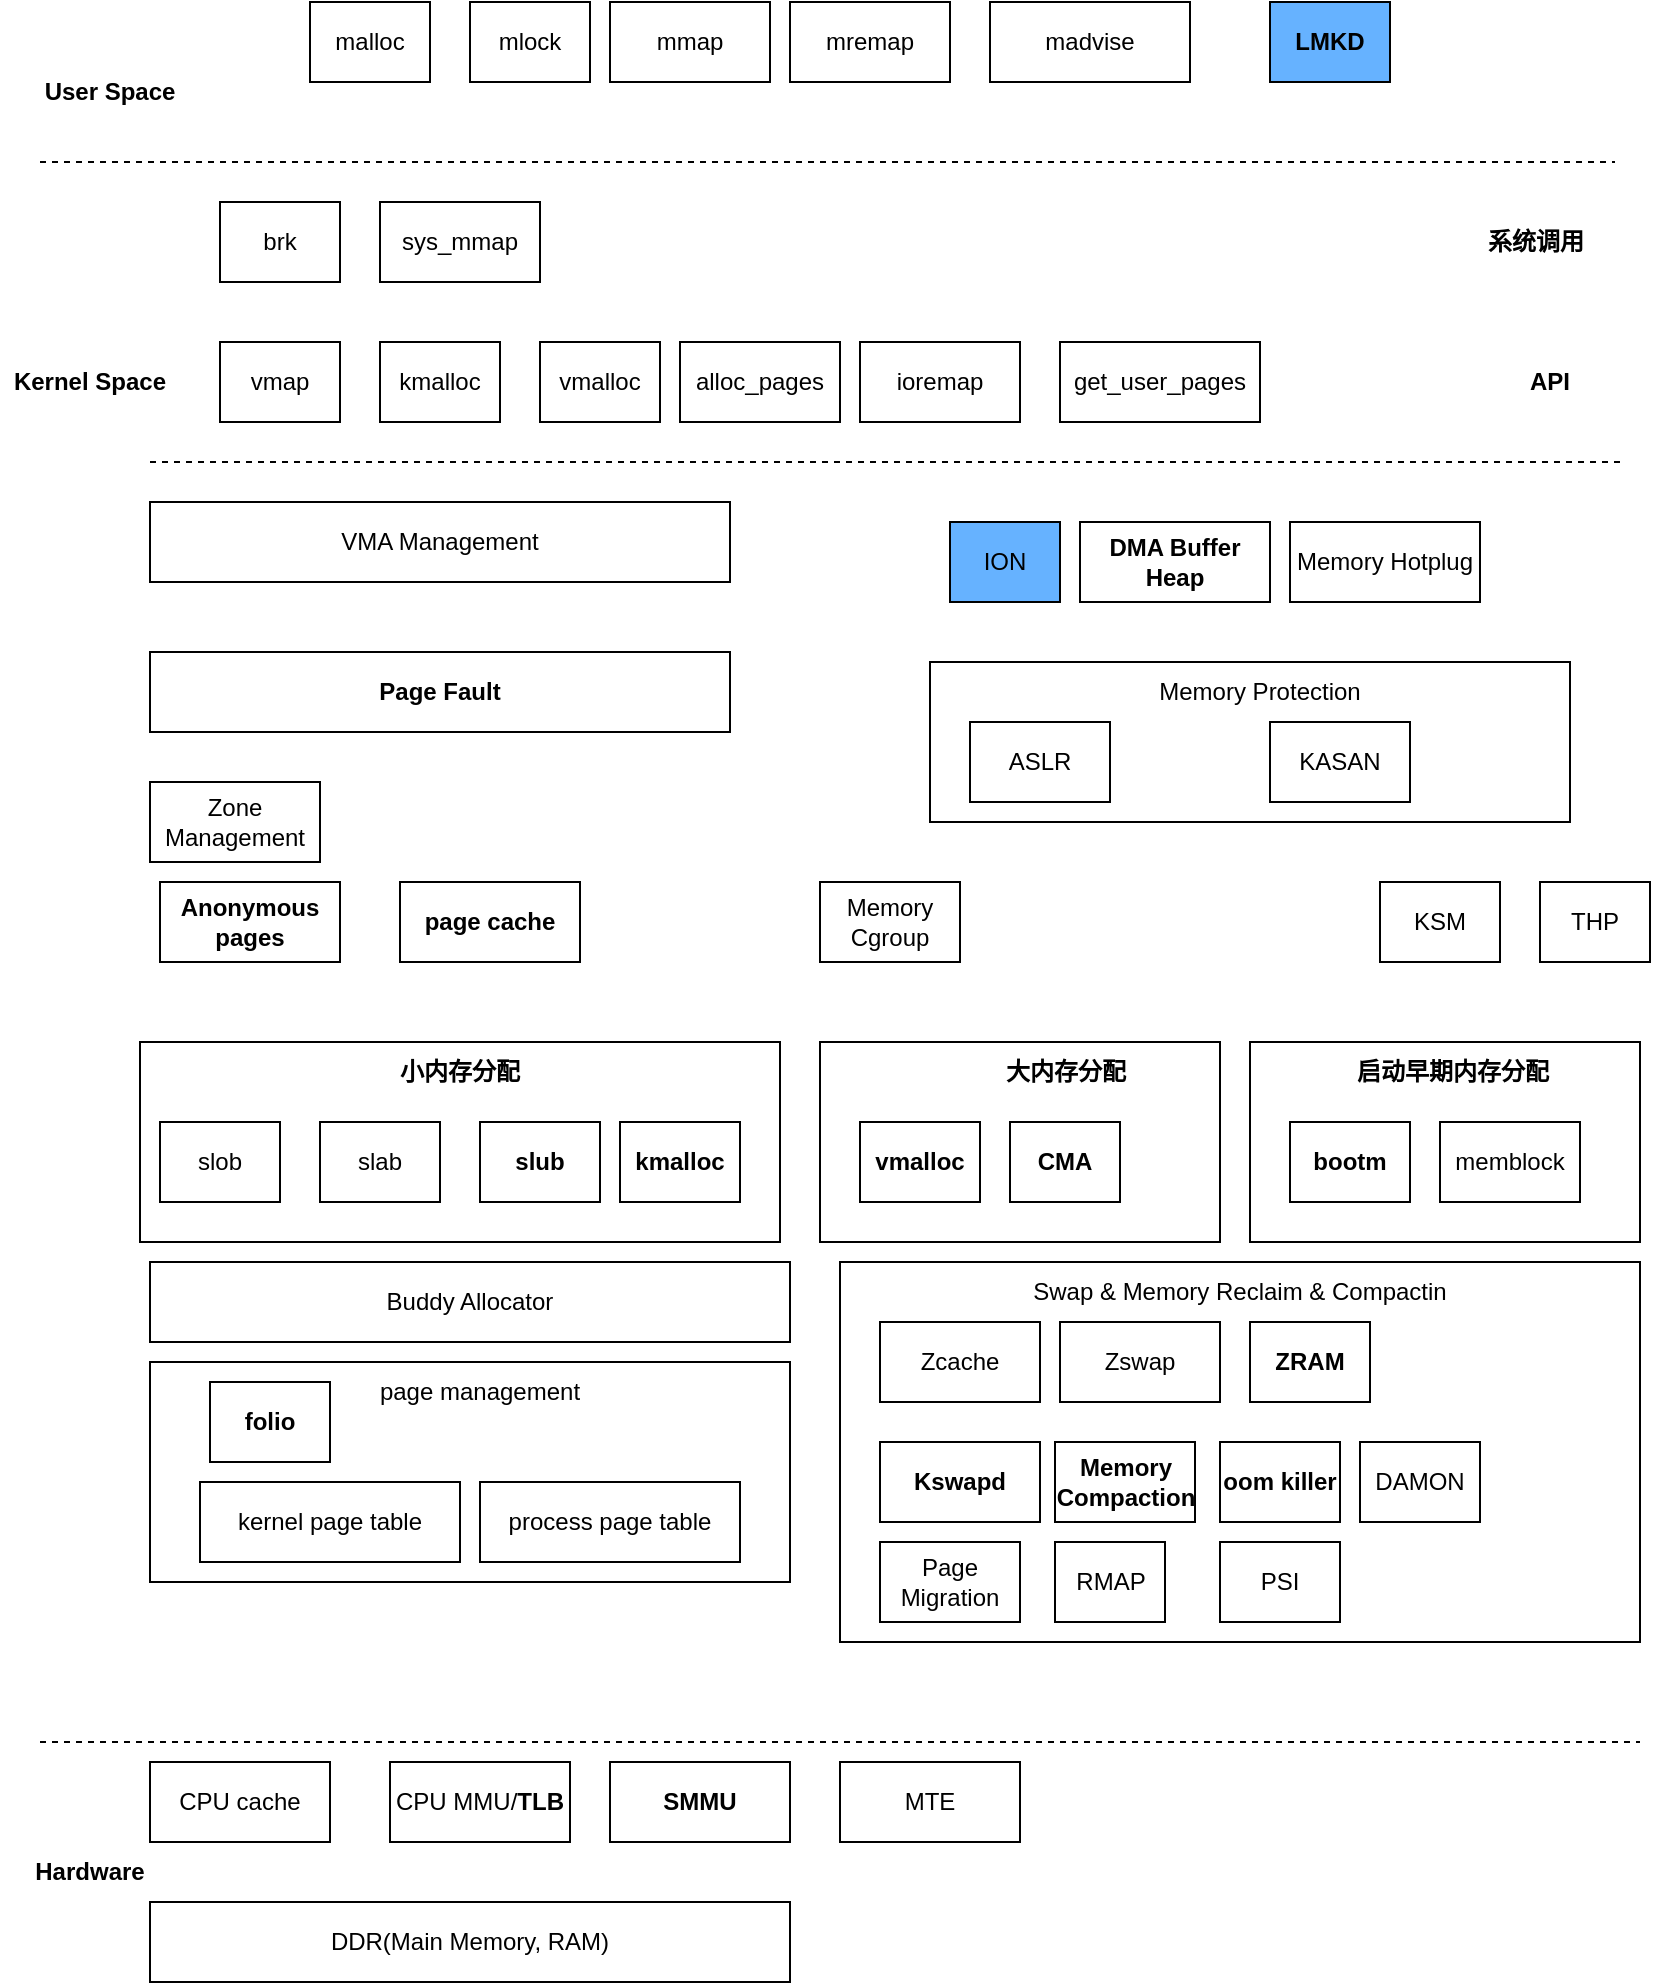 <mxfile version="28.1.1" pages="2">
  <diagram name="Overview" id="xKvkIVZFQWv2jx4Ze0a4">
    <mxGraphModel dx="1110" dy="1799" grid="1" gridSize="10" guides="1" tooltips="1" connect="1" arrows="1" fold="1" page="1" pageScale="1" pageWidth="850" pageHeight="1100" math="0" shadow="0">
      <root>
        <mxCell id="0" />
        <mxCell id="1" parent="0" />
        <mxCell id="Gg94dkImL7f2xnIokuTn-24" value="" style="rounded=0;whiteSpace=wrap;html=1;" parent="1" vertex="1">
          <mxGeometry x="625" y="310" width="195" height="100" as="geometry" />
        </mxCell>
        <mxCell id="Gg94dkImL7f2xnIokuTn-1" value="" style="rounded=0;whiteSpace=wrap;html=1;" parent="1" vertex="1">
          <mxGeometry x="410" y="310" width="200" height="100" as="geometry" />
        </mxCell>
        <mxCell id="tnEU3TK34sWj55XHYFoK-13" value="" style="rounded=0;whiteSpace=wrap;html=1;" parent="1" vertex="1">
          <mxGeometry x="420" y="420" width="400" height="190" as="geometry" />
        </mxCell>
        <mxCell id="rYaNBO6mxP38nrqPC0ky-1" value="" style="rounded=0;whiteSpace=wrap;html=1;" parent="1" vertex="1">
          <mxGeometry x="70" y="310" width="320" height="100" as="geometry" />
        </mxCell>
        <mxCell id="tnEU3TK34sWj55XHYFoK-4" value="" style="rounded=0;whiteSpace=wrap;html=1;" parent="1" vertex="1">
          <mxGeometry x="75" y="470" width="320" height="110" as="geometry" />
        </mxCell>
        <mxCell id="YDTXTB6PS5T0qJHpgxqr-1" value="CPU cache" style="rounded=0;whiteSpace=wrap;html=1;" parent="1" vertex="1">
          <mxGeometry x="75" y="670" width="90" height="40" as="geometry" />
        </mxCell>
        <mxCell id="YDTXTB6PS5T0qJHpgxqr-2" value="CPU MMU/&lt;b&gt;TLB&lt;/b&gt;" style="rounded=0;whiteSpace=wrap;html=1;" parent="1" vertex="1">
          <mxGeometry x="195" y="670" width="90" height="40" as="geometry" />
        </mxCell>
        <mxCell id="YDTXTB6PS5T0qJHpgxqr-3" value="&lt;b&gt;SMMU&lt;/b&gt;" style="rounded=0;whiteSpace=wrap;html=1;" parent="1" vertex="1">
          <mxGeometry x="305" y="670" width="90" height="40" as="geometry" />
        </mxCell>
        <mxCell id="YDTXTB6PS5T0qJHpgxqr-4" value="DDR(Main Memory, RAM)" style="rounded=0;whiteSpace=wrap;html=1;" parent="1" vertex="1">
          <mxGeometry x="75" y="740" width="320" height="40" as="geometry" />
        </mxCell>
        <mxCell id="YDTXTB6PS5T0qJHpgxqr-5" value="Buddy Allocator" style="rounded=0;whiteSpace=wrap;html=1;" parent="1" vertex="1">
          <mxGeometry x="75" y="420" width="320" height="40" as="geometry" />
        </mxCell>
        <mxCell id="tnEU3TK34sWj55XHYFoK-1" value="kernel page table" style="rounded=0;whiteSpace=wrap;html=1;" parent="1" vertex="1">
          <mxGeometry x="100" y="530" width="130" height="40" as="geometry" />
        </mxCell>
        <mxCell id="tnEU3TK34sWj55XHYFoK-2" value="process page table" style="rounded=0;whiteSpace=wrap;html=1;" parent="1" vertex="1">
          <mxGeometry x="240" y="530" width="130" height="40" as="geometry" />
        </mxCell>
        <mxCell id="tnEU3TK34sWj55XHYFoK-5" value="page management" style="text;html=1;align=center;verticalAlign=middle;whiteSpace=wrap;rounded=0;" parent="1" vertex="1">
          <mxGeometry x="165" y="470" width="150" height="30" as="geometry" />
        </mxCell>
        <mxCell id="tnEU3TK34sWj55XHYFoK-6" value="&lt;span class=&quot;fontstyle0&quot;&gt;Anonymous pages&lt;/span&gt;" style="rounded=0;whiteSpace=wrap;html=1;fontStyle=1" parent="1" vertex="1">
          <mxGeometry x="80" y="230" width="90" height="40" as="geometry" />
        </mxCell>
        <mxCell id="tnEU3TK34sWj55XHYFoK-7" value="&lt;span class=&quot;fontstyle0&quot;&gt;page cache&lt;/span&gt;" style="rounded=0;whiteSpace=wrap;html=1;fontStyle=1" parent="1" vertex="1">
          <mxGeometry x="200" y="230" width="90" height="40" as="geometry" />
        </mxCell>
        <mxCell id="tnEU3TK34sWj55XHYFoK-8" value="&lt;span class=&quot;fontstyle0&quot;&gt;slob&lt;/span&gt;" style="rounded=0;whiteSpace=wrap;html=1;" parent="1" vertex="1">
          <mxGeometry x="80" y="350" width="60" height="40" as="geometry" />
        </mxCell>
        <mxCell id="tnEU3TK34sWj55XHYFoK-9" value="&lt;span class=&quot;fontstyle0&quot;&gt;slab&lt;/span&gt;" style="rounded=0;whiteSpace=wrap;html=1;" parent="1" vertex="1">
          <mxGeometry x="160" y="350" width="60" height="40" as="geometry" />
        </mxCell>
        <mxCell id="tnEU3TK34sWj55XHYFoK-10" value="&lt;span class=&quot;fontstyle0&quot;&gt;&lt;b&gt;slub&lt;/b&gt;&lt;/span&gt;" style="rounded=0;whiteSpace=wrap;html=1;" parent="1" vertex="1">
          <mxGeometry x="240" y="350" width="60" height="40" as="geometry" />
        </mxCell>
        <mxCell id="tnEU3TK34sWj55XHYFoK-12" value="&lt;b&gt;Memory Compaction&lt;/b&gt;" style="rounded=0;whiteSpace=wrap;html=1;" parent="1" vertex="1">
          <mxGeometry x="527.5" y="510" width="70" height="40" as="geometry" />
        </mxCell>
        <mxCell id="tnEU3TK34sWj55XHYFoK-14" value="Zcache" style="rounded=0;whiteSpace=wrap;html=1;" parent="1" vertex="1">
          <mxGeometry x="440" y="450" width="80" height="40" as="geometry" />
        </mxCell>
        <mxCell id="tnEU3TK34sWj55XHYFoK-15" value="Zswap" style="rounded=0;whiteSpace=wrap;html=1;" parent="1" vertex="1">
          <mxGeometry x="530" y="450" width="80" height="40" as="geometry" />
        </mxCell>
        <mxCell id="tnEU3TK34sWj55XHYFoK-16" value="Swap &amp;amp; Memory Reclaim &amp;amp; Compactin" style="text;html=1;align=center;verticalAlign=middle;whiteSpace=wrap;rounded=0;" parent="1" vertex="1">
          <mxGeometry x="420" y="420" width="400" height="30" as="geometry" />
        </mxCell>
        <mxCell id="tnEU3TK34sWj55XHYFoK-17" value="" style="rounded=0;whiteSpace=wrap;html=1;" parent="1" vertex="1">
          <mxGeometry x="465" y="120" width="320" height="80" as="geometry" />
        </mxCell>
        <mxCell id="tnEU3TK34sWj55XHYFoK-18" value="ASLR" style="rounded=0;whiteSpace=wrap;html=1;" parent="1" vertex="1">
          <mxGeometry x="485" y="150" width="70" height="40" as="geometry" />
        </mxCell>
        <mxCell id="tnEU3TK34sWj55XHYFoK-19" value="KASAN" style="rounded=0;whiteSpace=wrap;html=1;" parent="1" vertex="1">
          <mxGeometry x="635" y="150" width="70" height="40" as="geometry" />
        </mxCell>
        <mxCell id="tnEU3TK34sWj55XHYFoK-20" value="Memory Protection" style="text;html=1;align=center;verticalAlign=middle;whiteSpace=wrap;rounded=0;" parent="1" vertex="1">
          <mxGeometry x="555" y="120" width="150" height="30" as="geometry" />
        </mxCell>
        <mxCell id="tnEU3TK34sWj55XHYFoK-21" value="&lt;b&gt;CMA&lt;/b&gt;" style="rounded=0;whiteSpace=wrap;html=1;" parent="1" vertex="1">
          <mxGeometry x="505" y="350" width="55" height="40" as="geometry" />
        </mxCell>
        <mxCell id="tnEU3TK34sWj55XHYFoK-22" value="&lt;b&gt;Kswapd&lt;/b&gt;" style="rounded=0;whiteSpace=wrap;html=1;" parent="1" vertex="1">
          <mxGeometry x="440" y="510" width="80" height="40" as="geometry" />
        </mxCell>
        <mxCell id="tnEU3TK34sWj55XHYFoK-23" value="ZRAM" style="rounded=0;whiteSpace=wrap;html=1;fontStyle=1" parent="1" vertex="1">
          <mxGeometry x="625" y="450" width="60" height="40" as="geometry" />
        </mxCell>
        <mxCell id="tnEU3TK34sWj55XHYFoK-24" value="DAMON" style="rounded=0;whiteSpace=wrap;html=1;" parent="1" vertex="1">
          <mxGeometry x="680" y="510" width="60" height="40" as="geometry" />
        </mxCell>
        <mxCell id="tnEU3TK34sWj55XHYFoK-25" value="&lt;b&gt;oom killer&lt;/b&gt;" style="rounded=0;whiteSpace=wrap;html=1;" parent="1" vertex="1">
          <mxGeometry x="610" y="510" width="60" height="40" as="geometry" />
        </mxCell>
        <mxCell id="tnEU3TK34sWj55XHYFoK-26" value="KSM" style="rounded=0;whiteSpace=wrap;html=1;" parent="1" vertex="1">
          <mxGeometry x="690" y="230" width="60" height="40" as="geometry" />
        </mxCell>
        <mxCell id="tnEU3TK34sWj55XHYFoK-27" value="Memory Cgroup" style="rounded=0;whiteSpace=wrap;html=1;" parent="1" vertex="1">
          <mxGeometry x="410" y="230" width="70" height="40" as="geometry" />
        </mxCell>
        <mxCell id="tnEU3TK34sWj55XHYFoK-28" value="&lt;b&gt;Page Fault&lt;/b&gt;" style="rounded=0;whiteSpace=wrap;html=1;" parent="1" vertex="1">
          <mxGeometry x="75" y="115" width="290" height="40" as="geometry" />
        </mxCell>
        <mxCell id="tnEU3TK34sWj55XHYFoK-29" value="VMA Management" style="rounded=0;whiteSpace=wrap;html=1;" parent="1" vertex="1">
          <mxGeometry x="75" y="40" width="290" height="40" as="geometry" />
        </mxCell>
        <mxCell id="tnEU3TK34sWj55XHYFoK-30" value="alloc_pages" style="rounded=0;whiteSpace=wrap;html=1;" parent="1" vertex="1">
          <mxGeometry x="340" y="-40" width="80" height="40" as="geometry" />
        </mxCell>
        <mxCell id="tnEU3TK34sWj55XHYFoK-31" value="vmalloc" style="rounded=0;whiteSpace=wrap;html=1;" parent="1" vertex="1">
          <mxGeometry x="270" y="-40" width="60" height="40" as="geometry" />
        </mxCell>
        <mxCell id="tnEU3TK34sWj55XHYFoK-32" value="kmalloc" style="rounded=0;whiteSpace=wrap;html=1;" parent="1" vertex="1">
          <mxGeometry x="190" y="-40" width="60" height="40" as="geometry" />
        </mxCell>
        <mxCell id="tnEU3TK34sWj55XHYFoK-33" value="ioremap" style="rounded=0;whiteSpace=wrap;html=1;" parent="1" vertex="1">
          <mxGeometry x="430" y="-40" width="80" height="40" as="geometry" />
        </mxCell>
        <mxCell id="tnEU3TK34sWj55XHYFoK-34" value="get_user_pages" style="rounded=0;whiteSpace=wrap;html=1;" parent="1" vertex="1">
          <mxGeometry x="530" y="-40" width="100" height="40" as="geometry" />
        </mxCell>
        <mxCell id="tnEU3TK34sWj55XHYFoK-35" value="Page Migration" style="rounded=0;whiteSpace=wrap;html=1;" parent="1" vertex="1">
          <mxGeometry x="440" y="560" width="70" height="40" as="geometry" />
        </mxCell>
        <mxCell id="tnEU3TK34sWj55XHYFoK-37" value="RMAP" style="rounded=0;whiteSpace=wrap;html=1;" parent="1" vertex="1">
          <mxGeometry x="527.5" y="560" width="55" height="40" as="geometry" />
        </mxCell>
        <mxCell id="tnEU3TK34sWj55XHYFoK-38" value="mmap" style="rounded=0;whiteSpace=wrap;html=1;" parent="1" vertex="1">
          <mxGeometry x="305" y="-210" width="80" height="40" as="geometry" />
        </mxCell>
        <mxCell id="tnEU3TK34sWj55XHYFoK-39" value="mlock" style="rounded=0;whiteSpace=wrap;html=1;" parent="1" vertex="1">
          <mxGeometry x="235" y="-210" width="60" height="40" as="geometry" />
        </mxCell>
        <mxCell id="tnEU3TK34sWj55XHYFoK-40" value="malloc" style="rounded=0;whiteSpace=wrap;html=1;" parent="1" vertex="1">
          <mxGeometry x="155" y="-210" width="60" height="40" as="geometry" />
        </mxCell>
        <mxCell id="tnEU3TK34sWj55XHYFoK-41" value="mremap" style="rounded=0;whiteSpace=wrap;html=1;" parent="1" vertex="1">
          <mxGeometry x="395" y="-210" width="80" height="40" as="geometry" />
        </mxCell>
        <mxCell id="tnEU3TK34sWj55XHYFoK-42" value="madvise" style="rounded=0;whiteSpace=wrap;html=1;" parent="1" vertex="1">
          <mxGeometry x="495" y="-210" width="100" height="40" as="geometry" />
        </mxCell>
        <mxCell id="tnEU3TK34sWj55XHYFoK-43" value="ION" style="rounded=0;whiteSpace=wrap;html=1;fillColor=#66B2FF;" parent="1" vertex="1">
          <mxGeometry x="475" y="50" width="55" height="40" as="geometry" />
        </mxCell>
        <mxCell id="tnEU3TK34sWj55XHYFoK-44" value="&lt;b&gt;DMA Buffer&lt;/b&gt;&lt;div&gt;&lt;b&gt;Heap&lt;/b&gt;&lt;/div&gt;" style="rounded=0;whiteSpace=wrap;html=1;" parent="1" vertex="1">
          <mxGeometry x="540" y="50" width="95" height="40" as="geometry" />
        </mxCell>
        <mxCell id="tnEU3TK34sWj55XHYFoK-45" value="vmap" style="rounded=0;whiteSpace=wrap;html=1;" parent="1" vertex="1">
          <mxGeometry x="110" y="-40" width="60" height="40" as="geometry" />
        </mxCell>
        <mxCell id="tnEU3TK34sWj55XHYFoK-46" value="Zone Management" style="rounded=0;whiteSpace=wrap;html=1;" parent="1" vertex="1">
          <mxGeometry x="75" y="180" width="85" height="40" as="geometry" />
        </mxCell>
        <mxCell id="tnEU3TK34sWj55XHYFoK-47" value="&lt;b&gt;vmalloc&lt;/b&gt;" style="rounded=0;whiteSpace=wrap;html=1;" parent="1" vertex="1">
          <mxGeometry x="430" y="350" width="60" height="40" as="geometry" />
        </mxCell>
        <mxCell id="tnEU3TK34sWj55XHYFoK-48" value="&lt;b&gt;kmalloc&lt;/b&gt;" style="rounded=0;whiteSpace=wrap;html=1;" parent="1" vertex="1">
          <mxGeometry x="310" y="350" width="60" height="40" as="geometry" />
        </mxCell>
        <mxCell id="rYaNBO6mxP38nrqPC0ky-2" value="小内存分配" style="text;html=1;align=center;verticalAlign=middle;whiteSpace=wrap;rounded=0;fontStyle=1" parent="1" vertex="1">
          <mxGeometry x="155" y="310" width="150" height="30" as="geometry" />
        </mxCell>
        <mxCell id="Gg94dkImL7f2xnIokuTn-2" value="大内存分配" style="text;html=1;align=center;verticalAlign=middle;whiteSpace=wrap;rounded=0;fontStyle=1" parent="1" vertex="1">
          <mxGeometry x="457.5" y="310" width="150" height="30" as="geometry" />
        </mxCell>
        <mxCell id="Gg94dkImL7f2xnIokuTn-3" value="THP" style="rounded=0;whiteSpace=wrap;html=1;" parent="1" vertex="1">
          <mxGeometry x="770" y="230" width="55" height="40" as="geometry" />
        </mxCell>
        <mxCell id="Gg94dkImL7f2xnIokuTn-4" value="" style="endArrow=none;dashed=1;html=1;rounded=0;" parent="1" edge="1">
          <mxGeometry width="50" height="50" relative="1" as="geometry">
            <mxPoint x="20" y="660" as="sourcePoint" />
            <mxPoint x="820" y="660" as="targetPoint" />
          </mxGeometry>
        </mxCell>
        <mxCell id="Gg94dkImL7f2xnIokuTn-5" value="" style="endArrow=none;dashed=1;html=1;rounded=0;" parent="1" edge="1">
          <mxGeometry width="50" height="50" relative="1" as="geometry">
            <mxPoint x="75" y="20" as="sourcePoint" />
            <mxPoint x="810" y="20" as="targetPoint" />
          </mxGeometry>
        </mxCell>
        <mxCell id="Gg94dkImL7f2xnIokuTn-12" value="" style="endArrow=none;dashed=1;html=1;rounded=0;" parent="1" edge="1">
          <mxGeometry width="50" height="50" relative="1" as="geometry">
            <mxPoint x="20" y="-130" as="sourcePoint" />
            <mxPoint x="807.5" y="-130" as="targetPoint" />
          </mxGeometry>
        </mxCell>
        <mxCell id="Gg94dkImL7f2xnIokuTn-13" value="&lt;b&gt;User Space&lt;/b&gt;" style="text;html=1;align=center;verticalAlign=middle;whiteSpace=wrap;rounded=0;" parent="1" vertex="1">
          <mxGeometry x="10" y="-180" width="90" height="30" as="geometry" />
        </mxCell>
        <mxCell id="Gg94dkImL7f2xnIokuTn-15" value="&lt;b&gt;Kernel Space&lt;/b&gt;" style="text;html=1;align=center;verticalAlign=middle;whiteSpace=wrap;rounded=0;" parent="1" vertex="1">
          <mxGeometry y="-35" width="90" height="30" as="geometry" />
        </mxCell>
        <mxCell id="Gg94dkImL7f2xnIokuTn-16" value="&lt;b&gt;API&lt;/b&gt;" style="text;html=1;align=center;verticalAlign=middle;whiteSpace=wrap;rounded=0;" parent="1" vertex="1">
          <mxGeometry x="730" y="-35" width="90" height="30" as="geometry" />
        </mxCell>
        <mxCell id="Gg94dkImL7f2xnIokuTn-17" value="&lt;b&gt;Hardware&lt;/b&gt;" style="text;html=1;align=center;verticalAlign=middle;whiteSpace=wrap;rounded=0;" parent="1" vertex="1">
          <mxGeometry y="710" width="90" height="30" as="geometry" />
        </mxCell>
        <mxCell id="Gg94dkImL7f2xnIokuTn-18" value="Memory Hotplug" style="rounded=0;whiteSpace=wrap;html=1;" parent="1" vertex="1">
          <mxGeometry x="645" y="50" width="95" height="40" as="geometry" />
        </mxCell>
        <mxCell id="Gg94dkImL7f2xnIokuTn-19" value="brk" style="rounded=0;whiteSpace=wrap;html=1;" parent="1" vertex="1">
          <mxGeometry x="110" y="-110" width="60" height="40" as="geometry" />
        </mxCell>
        <mxCell id="Gg94dkImL7f2xnIokuTn-20" value="&lt;b&gt;系统调用&lt;/b&gt;" style="text;html=1;align=center;verticalAlign=middle;whiteSpace=wrap;rounded=0;" parent="1" vertex="1">
          <mxGeometry x="722.5" y="-105" width="90" height="30" as="geometry" />
        </mxCell>
        <mxCell id="Gg94dkImL7f2xnIokuTn-21" value="sys_mmap" style="rounded=0;whiteSpace=wrap;html=1;" parent="1" vertex="1">
          <mxGeometry x="190" y="-110" width="80" height="40" as="geometry" />
        </mxCell>
        <mxCell id="Gg94dkImL7f2xnIokuTn-22" value="MTE" style="rounded=0;whiteSpace=wrap;html=1;" parent="1" vertex="1">
          <mxGeometry x="420" y="670" width="90" height="40" as="geometry" />
        </mxCell>
        <mxCell id="Gg94dkImL7f2xnIokuTn-23" value="启动早期内存分配" style="text;html=1;align=center;verticalAlign=middle;whiteSpace=wrap;rounded=0;fontStyle=1" parent="1" vertex="1">
          <mxGeometry x="630" y="310" width="192.5" height="30" as="geometry" />
        </mxCell>
        <mxCell id="Gg94dkImL7f2xnIokuTn-25" value="&lt;b&gt;bootm&lt;/b&gt;" style="rounded=0;whiteSpace=wrap;html=1;" parent="1" vertex="1">
          <mxGeometry x="645" y="350" width="60" height="40" as="geometry" />
        </mxCell>
        <mxCell id="Gg94dkImL7f2xnIokuTn-26" value="memblock" style="rounded=0;whiteSpace=wrap;html=1;" parent="1" vertex="1">
          <mxGeometry x="720" y="350" width="70" height="40" as="geometry" />
        </mxCell>
        <mxCell id="Gg94dkImL7f2xnIokuTn-27" value="PSI" style="rounded=0;whiteSpace=wrap;html=1;" parent="1" vertex="1">
          <mxGeometry x="610" y="560" width="60" height="40" as="geometry" />
        </mxCell>
        <mxCell id="Gg94dkImL7f2xnIokuTn-29" value="LMKD" style="rounded=0;whiteSpace=wrap;html=1;fillColor=#66B2FF;fontStyle=1" parent="1" vertex="1">
          <mxGeometry x="635" y="-210" width="60" height="40" as="geometry" />
        </mxCell>
        <mxCell id="Gg94dkImL7f2xnIokuTn-32" value="&lt;span class=&quot;fontstyle0&quot;&gt;&lt;b&gt;folio&lt;/b&gt;&lt;/span&gt;" style="rounded=0;whiteSpace=wrap;html=1;" parent="1" vertex="1">
          <mxGeometry x="105" y="480" width="60" height="40" as="geometry" />
        </mxCell>
      </root>
    </mxGraphModel>
  </diagram>
  <diagram id="z8X7JgqDKcptaMOkcgN8" name="Page-2">
    <mxGraphModel dx="1349" dy="699" grid="1" gridSize="10" guides="1" tooltips="1" connect="1" arrows="1" fold="1" page="1" pageScale="1" pageWidth="850" pageHeight="1100" math="0" shadow="0">
      <root>
        <mxCell id="0" />
        <mxCell id="1" parent="0" />
      </root>
    </mxGraphModel>
  </diagram>
</mxfile>
